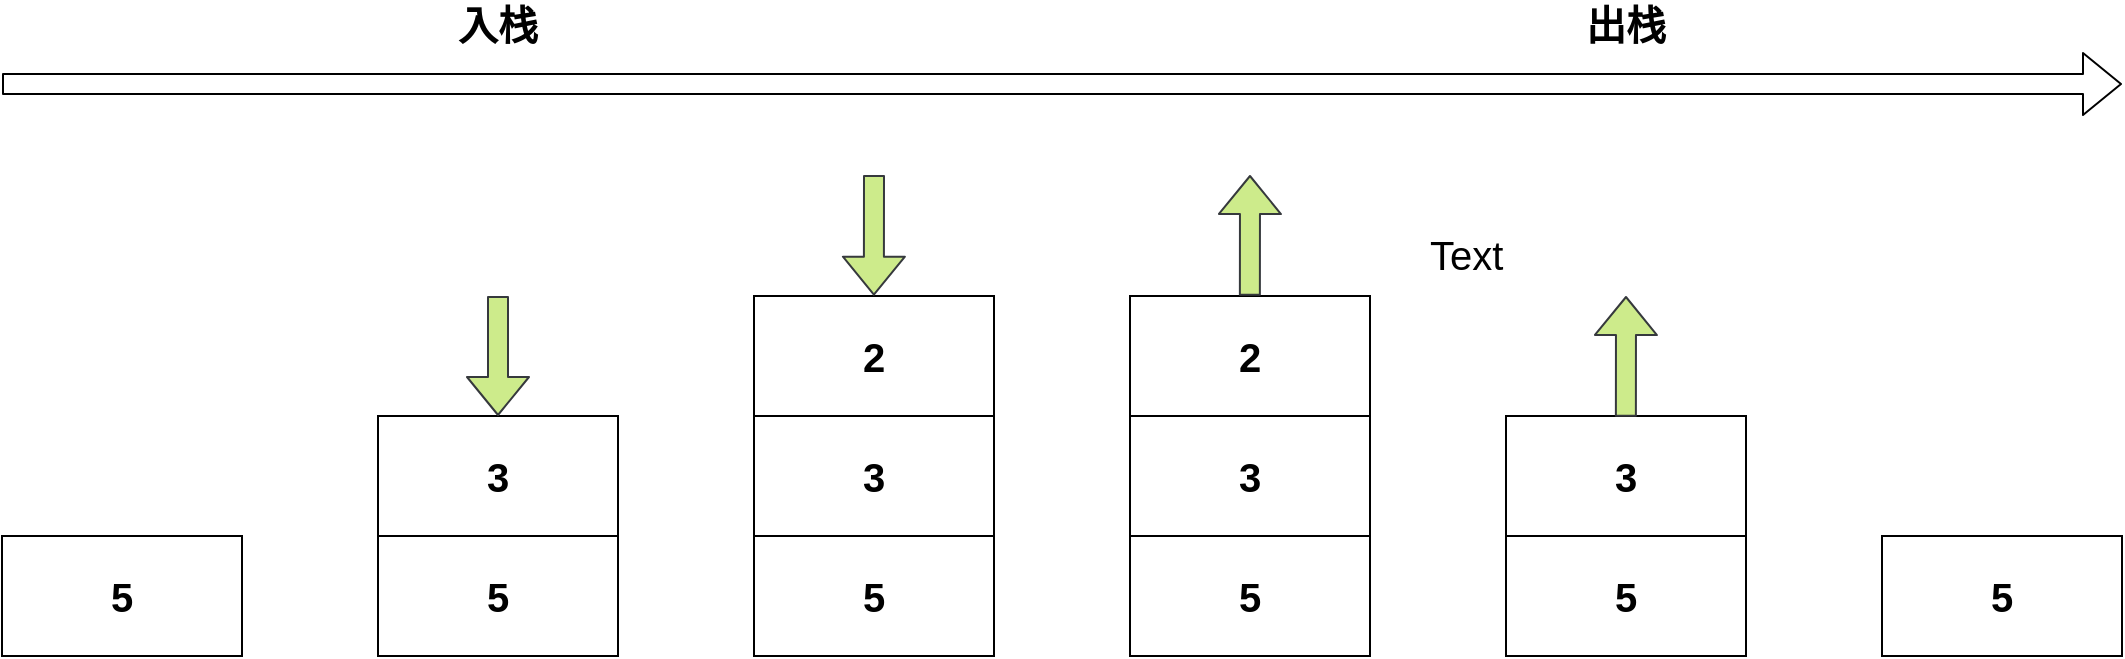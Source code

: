 <mxfile version="10.6.9" type="device"><diagram id="lWwiOZbQqou7WlEJwR2n" name="第 1 页"><mxGraphModel dx="1511" dy="1169" grid="1" gridSize="10" guides="1" tooltips="1" connect="1" arrows="1" fold="1" page="1" pageScale="1" pageWidth="827" pageHeight="1169" math="0" shadow="0"><root><mxCell id="0"/><mxCell id="1" parent="0"/><mxCell id="jVVjartI8ijI1KZ4reuu-1" value="5" style="rounded=0;whiteSpace=wrap;html=1;fontSize=20;fontStyle=1" vertex="1" parent="1"><mxGeometry x="140" y="360" width="120" height="60" as="geometry"/></mxCell><mxCell id="jVVjartI8ijI1KZ4reuu-15" value="5" style="rounded=0;whiteSpace=wrap;html=1;fontSize=20;fontStyle=1" vertex="1" parent="1"><mxGeometry x="1080" y="360" width="120" height="60" as="geometry"/></mxCell><mxCell id="jVVjartI8ijI1KZ4reuu-24" value="" style="group" vertex="1" connectable="0" parent="1"><mxGeometry x="328" y="300" width="120" height="120" as="geometry"/></mxCell><mxCell id="jVVjartI8ijI1KZ4reuu-20" value="" style="group" vertex="1" connectable="0" parent="jVVjartI8ijI1KZ4reuu-24"><mxGeometry width="120" height="120" as="geometry"/></mxCell><mxCell id="jVVjartI8ijI1KZ4reuu-19" value="" style="group" vertex="1" connectable="0" parent="jVVjartI8ijI1KZ4reuu-20"><mxGeometry width="120" height="120" as="geometry"/></mxCell><mxCell id="jVVjartI8ijI1KZ4reuu-3" value="3" style="rounded=0;whiteSpace=wrap;html=1;fontSize=20;fontStyle=1" vertex="1" parent="jVVjartI8ijI1KZ4reuu-19"><mxGeometry width="120" height="60" as="geometry"/></mxCell><mxCell id="jVVjartI8ijI1KZ4reuu-4" value="5" style="rounded=0;whiteSpace=wrap;html=1;fontSize=20;fontStyle=1" vertex="1" parent="jVVjartI8ijI1KZ4reuu-19"><mxGeometry y="60" width="120" height="60" as="geometry"/></mxCell><mxCell id="jVVjartI8ijI1KZ4reuu-25" value="" style="group" vertex="1" connectable="0" parent="1"><mxGeometry x="516" y="240" width="120" height="180" as="geometry"/></mxCell><mxCell id="jVVjartI8ijI1KZ4reuu-21" value="" style="group" vertex="1" connectable="0" parent="jVVjartI8ijI1KZ4reuu-25"><mxGeometry width="120" height="180" as="geometry"/></mxCell><mxCell id="jVVjartI8ijI1KZ4reuu-18" value="" style="group" vertex="1" connectable="0" parent="jVVjartI8ijI1KZ4reuu-21"><mxGeometry width="120" height="180" as="geometry"/></mxCell><mxCell id="jVVjartI8ijI1KZ4reuu-2" value="2" style="rounded=0;whiteSpace=wrap;html=1;fontSize=20;fontStyle=1" vertex="1" parent="jVVjartI8ijI1KZ4reuu-18"><mxGeometry width="120" height="60" as="geometry"/></mxCell><mxCell id="jVVjartI8ijI1KZ4reuu-5" value="3" style="rounded=0;whiteSpace=wrap;html=1;fontSize=20;fontStyle=1" vertex="1" parent="jVVjartI8ijI1KZ4reuu-18"><mxGeometry y="60" width="120" height="60" as="geometry"/></mxCell><mxCell id="jVVjartI8ijI1KZ4reuu-6" value="5" style="rounded=0;whiteSpace=wrap;html=1;fontSize=20;fontStyle=1" vertex="1" parent="jVVjartI8ijI1KZ4reuu-18"><mxGeometry y="120" width="120" height="60" as="geometry"/></mxCell><mxCell id="jVVjartI8ijI1KZ4reuu-26" value="" style="group" vertex="1" connectable="0" parent="1"><mxGeometry x="704" y="240" width="120" height="180" as="geometry"/></mxCell><mxCell id="jVVjartI8ijI1KZ4reuu-22" value="" style="group" vertex="1" connectable="0" parent="jVVjartI8ijI1KZ4reuu-26"><mxGeometry width="120" height="180" as="geometry"/></mxCell><mxCell id="jVVjartI8ijI1KZ4reuu-17" value="" style="group" vertex="1" connectable="0" parent="jVVjartI8ijI1KZ4reuu-22"><mxGeometry width="120" height="180" as="geometry"/></mxCell><mxCell id="jVVjartI8ijI1KZ4reuu-7" value="2" style="rounded=0;whiteSpace=wrap;html=1;fontSize=20;fontStyle=1" vertex="1" parent="jVVjartI8ijI1KZ4reuu-17"><mxGeometry width="120" height="60" as="geometry"/></mxCell><mxCell id="jVVjartI8ijI1KZ4reuu-8" value="3" style="rounded=0;whiteSpace=wrap;html=1;fontSize=20;fontStyle=1" vertex="1" parent="jVVjartI8ijI1KZ4reuu-17"><mxGeometry y="60" width="120" height="60" as="geometry"/></mxCell><mxCell id="jVVjartI8ijI1KZ4reuu-9" value="5" style="rounded=0;whiteSpace=wrap;html=1;fontSize=20;fontStyle=1" vertex="1" parent="jVVjartI8ijI1KZ4reuu-17"><mxGeometry y="120" width="120" height="60" as="geometry"/></mxCell><mxCell id="jVVjartI8ijI1KZ4reuu-27" value="" style="group" vertex="1" connectable="0" parent="1"><mxGeometry x="892" y="300" width="120" height="120" as="geometry"/></mxCell><mxCell id="jVVjartI8ijI1KZ4reuu-23" value="" style="group" vertex="1" connectable="0" parent="jVVjartI8ijI1KZ4reuu-27"><mxGeometry width="120" height="120" as="geometry"/></mxCell><mxCell id="jVVjartI8ijI1KZ4reuu-16" value="" style="group" vertex="1" connectable="0" parent="jVVjartI8ijI1KZ4reuu-23"><mxGeometry width="120" height="120" as="geometry"/></mxCell><mxCell id="jVVjartI8ijI1KZ4reuu-11" value="3" style="rounded=0;whiteSpace=wrap;html=1;fontSize=20;fontStyle=1" vertex="1" parent="jVVjartI8ijI1KZ4reuu-16"><mxGeometry width="120" height="60" as="geometry"/></mxCell><mxCell id="jVVjartI8ijI1KZ4reuu-12" value="5" style="rounded=0;whiteSpace=wrap;html=1;fontSize=20;fontStyle=1" vertex="1" parent="jVVjartI8ijI1KZ4reuu-16"><mxGeometry y="60" width="120" height="60" as="geometry"/></mxCell><mxCell id="jVVjartI8ijI1KZ4reuu-28" value="" style="shape=flexArrow;endArrow=classic;html=1;fontSize=20;" edge="1" parent="1"><mxGeometry width="50" height="50" relative="1" as="geometry"><mxPoint x="140" y="134" as="sourcePoint"/><mxPoint x="1200" y="134" as="targetPoint"/></mxGeometry></mxCell><mxCell id="jVVjartI8ijI1KZ4reuu-29" value="入栈" style="text;html=1;strokeColor=none;fillColor=none;align=center;verticalAlign=middle;whiteSpace=wrap;rounded=0;fontSize=20;fontStyle=1" vertex="1" parent="1"><mxGeometry x="352" y="94" width="72" height="20" as="geometry"/></mxCell><mxCell id="jVVjartI8ijI1KZ4reuu-30" value="出栈" style="text;html=1;strokeColor=none;fillColor=none;align=center;verticalAlign=middle;whiteSpace=wrap;rounded=0;fontSize=20;fontStyle=1" vertex="1" parent="1"><mxGeometry x="916" y="94" width="72" height="20" as="geometry"/></mxCell><mxCell id="jVVjartI8ijI1KZ4reuu-34" value="" style="shape=flexArrow;endArrow=classic;fontSize=20;entryX=0.5;entryY=0;entryDx=0;entryDy=0;labelBackgroundColor=none;fontColor=none;noLabel=1;html=1;fillColor=#cdeb8b;strokeColor=#36393d;" edge="1" parent="1" target="jVVjartI8ijI1KZ4reuu-3"><mxGeometry width="50" height="50" relative="1" as="geometry"><mxPoint x="388" y="240" as="sourcePoint"/><mxPoint x="190" y="440" as="targetPoint"/></mxGeometry></mxCell><mxCell id="jVVjartI8ijI1KZ4reuu-35" value="" style="shape=flexArrow;endArrow=classic;fontSize=20;entryX=0.5;entryY=0;entryDx=0;entryDy=0;labelBackgroundColor=none;fontColor=none;noLabel=1;html=1;fillColor=#cdeb8b;strokeColor=#36393d;" edge="1" parent="1"><mxGeometry width="50" height="50" relative="1" as="geometry"><mxPoint x="576" y="179.5" as="sourcePoint"/><mxPoint x="575.941" y="239.853" as="targetPoint"/></mxGeometry></mxCell><mxCell id="jVVjartI8ijI1KZ4reuu-36" value="" style="shape=flexArrow;endArrow=classic;fontSize=20;entryX=0.5;entryY=0;entryDx=0;entryDy=0;labelBackgroundColor=none;fontColor=none;noLabel=1;html=1;fillColor=#cdeb8b;strokeColor=#36393d;" edge="1" parent="1"><mxGeometry width="50" height="50" relative="1" as="geometry"><mxPoint x="763.941" y="239.853" as="sourcePoint"/><mxPoint x="764" y="179.5" as="targetPoint"/></mxGeometry></mxCell><mxCell id="jVVjartI8ijI1KZ4reuu-37" value="" style="shape=flexArrow;endArrow=classic;fontSize=20;entryX=0.5;entryY=0;entryDx=0;entryDy=0;labelBackgroundColor=none;fontColor=none;noLabel=1;html=1;fillColor=#cdeb8b;strokeColor=#36393d;" edge="1" parent="1"><mxGeometry width="50" height="50" relative="1" as="geometry"><mxPoint x="951.941" y="300.353" as="sourcePoint"/><mxPoint x="952" y="240" as="targetPoint"/></mxGeometry></mxCell><mxCell id="jVVjartI8ijI1KZ4reuu-41" value="Text" style="text;html=1;resizable=0;points=[];autosize=1;align=left;verticalAlign=top;spacingTop=-4;fontSize=20;fontColor=none;" vertex="1" parent="1"><mxGeometry x="852" y="205" width="50" height="30" as="geometry"/></mxCell></root></mxGraphModel></diagram></mxfile>